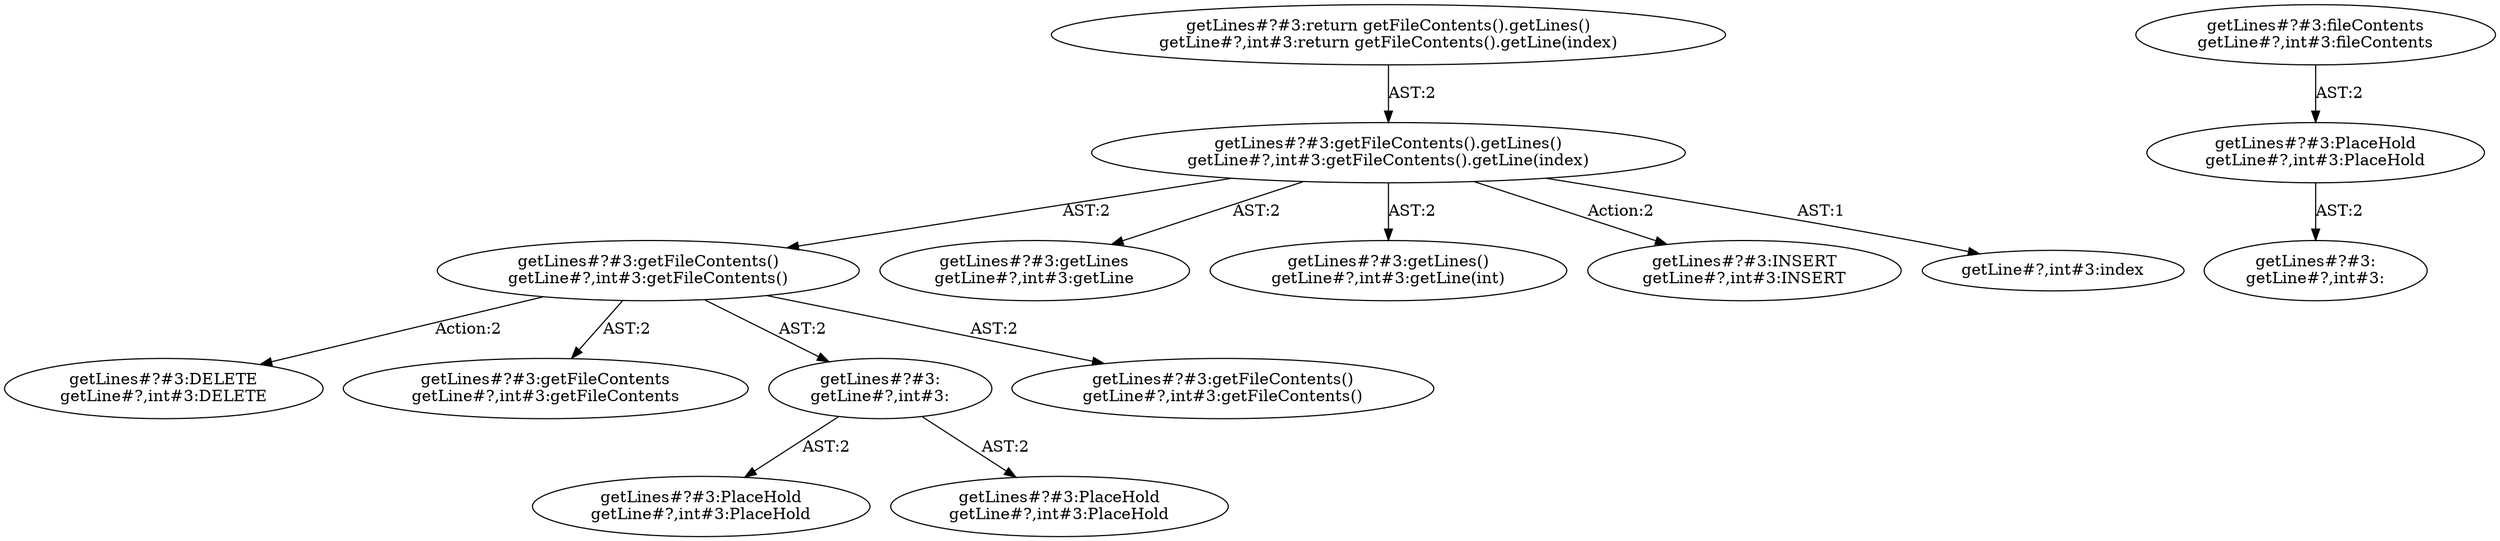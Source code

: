 digraph "Pattern" {
0 [label="getLines#?#3:DELETE
getLine#?,int#3:DELETE" shape=ellipse]
1 [label="getLines#?#3:getFileContents()
getLine#?,int#3:getFileContents()" shape=ellipse]
2 [label="getLines#?#3:getFileContents().getLines()
getLine#?,int#3:getFileContents().getLine(index)" shape=ellipse]
3 [label="getLines#?#3:return getFileContents().getLines()
getLine#?,int#3:return getFileContents().getLine(index)" shape=ellipse]
4 [label="getLines#?#3:getLines
getLine#?,int#3:getLine" shape=ellipse]
5 [label="getLines#?#3:getLines()
getLine#?,int#3:getLine(int)" shape=ellipse]
6 [label="getLines#?#3:INSERT
getLine#?,int#3:INSERT" shape=ellipse]
7 [label="getLines#?#3:fileContents
getLine#?,int#3:fileContents" shape=ellipse]
8 [label="getLines#?#3:PlaceHold
getLine#?,int#3:PlaceHold" shape=ellipse]
9 [label="getLines#?#3:
getLine#?,int#3:" shape=ellipse]
10 [label="getLines#?#3:getFileContents
getLine#?,int#3:getFileContents" shape=ellipse]
11 [label="getLines#?#3:
getLine#?,int#3:" shape=ellipse]
12 [label="getLines#?#3:PlaceHold
getLine#?,int#3:PlaceHold" shape=ellipse]
13 [label="getLines#?#3:PlaceHold
getLine#?,int#3:PlaceHold" shape=ellipse]
14 [label="getLines#?#3:getFileContents()
getLine#?,int#3:getFileContents()" shape=ellipse]
15 [label="getLine#?,int#3:index" shape=ellipse]
1 -> 0 [label="Action:2"];
1 -> 10 [label="AST:2"];
1 -> 11 [label="AST:2"];
1 -> 14 [label="AST:2"];
2 -> 1 [label="AST:2"];
2 -> 4 [label="AST:2"];
2 -> 5 [label="AST:2"];
2 -> 6 [label="Action:2"];
2 -> 15 [label="AST:1"];
3 -> 2 [label="AST:2"];
7 -> 8 [label="AST:2"];
8 -> 9 [label="AST:2"];
11 -> 12 [label="AST:2"];
11 -> 13 [label="AST:2"];
}